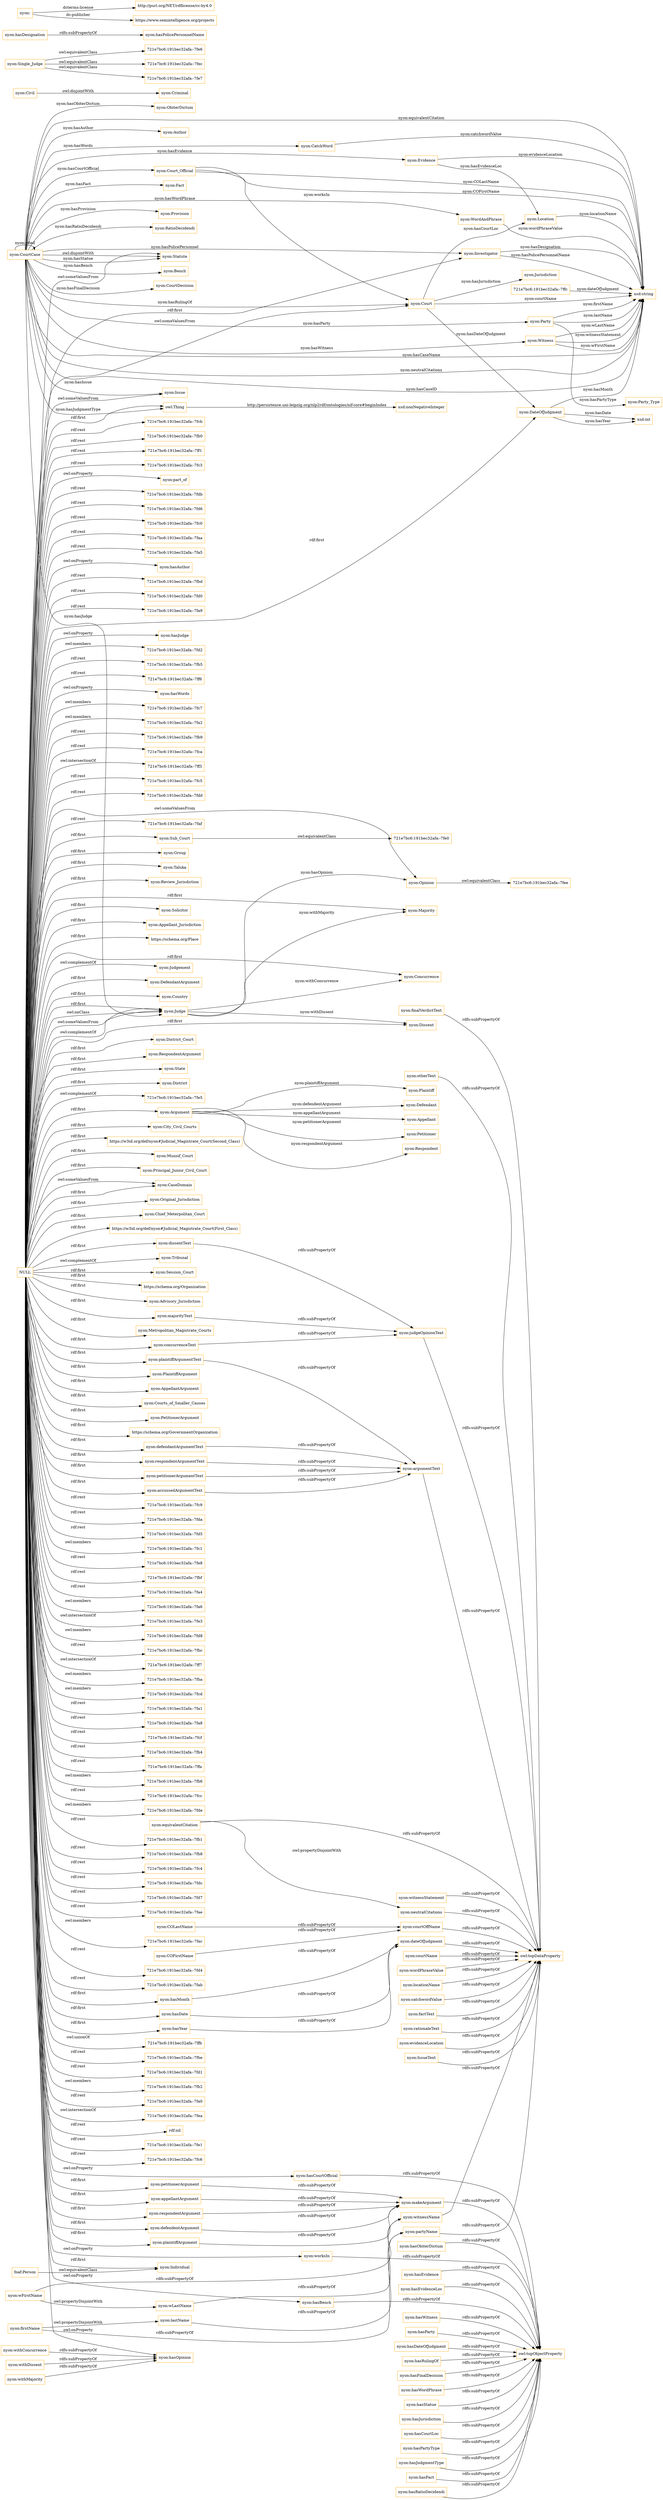 digraph ar2dtool_diagram { 
rankdir=LR;
size="1501"
node [shape = rectangle, color="orange"]; "nyon:Issue" "nyon:Group" "nyon:Taluka" "nyon:Civil" "721e7bc6:191bec32afa:-7ffc" "721e7bc6:191bec32afa:-7fe6" "nyon:Review_Jurisdiction" "nyon:Sub_Court" "nyon:ObiterDictum" "nyon:Solicitor" "nyon:Appellant_Jurisdiction" "nyon:Jurisdiction" "https://schema.org/Place" "nyon:Evidence" "nyon:Opinion" "nyon:Judgement" "nyon:Author" "nyon:CatchWord" "nyon:Plaintiff" "nyon:Court_Official" "nyon:WordAndPhrase" "nyon:DefendantArgument" "nyon:Country" "nyon:DateOfJudgment" "foaf:Person" "nyon:Party_Type" "nyon:Concurrence" "nyon:Fact" "nyon:District_Court" "nyon:RespondentArgument" "nyon:State" "nyon:Party" "nyon:District" "nyon:Provision" "721e7bc6:191bec32afa:-7fee" "721e7bc6:191bec32afa:-7fe5" "nyon:Majority" "nyon:City_Civil_Courts" "nyon:Single_Judge" "https://w3id.org/def/nyon#Judicial_Magistrate_Court(Second_Class)" "nyon:Munsif_Court" "nyon:Principal_Junior_Civil_Court" "nyon:CaseDomain" "nyon:Original_Jurisdiction" "nyon:Chief_Meterpolitan_Court" "https://w3id.org/def/nyon#Judicial_Magistrate_Court(First_Class)" "nyon:RatioDecidendi" "nyon:Defendant" "nyon:Investigator" "nyon:Criminal" "721e7bc6:191bec32afa:-7fec" "nyon:Tribunal" "nyon:Session_Court" "nyon:Individual" "https://schema.org/Organization" "nyon:Appellant" "nyon:Advisory_Jurisdiction" "nyon:Court" "nyon:Statute" "nyon:Witness" "nyon:Bench" "nyon:Metropolitan_Magistrate_Courts" "nyon:Judge" "nyon:CourtCase" "nyon:Petitioner" "nyon:Dissent" "nyon:Argument" "721e7bc6:191bec32afa:-7fe0" "nyon:PlaintiffArgument" "nyon:AppellantArgument" "nyon:Location" "nyon:Courts_of_Smaller_Causes" "nyon:PetitionerArgument" "https://schema.org/GovernmentOrganization" "nyon:CourtDecision" "nyon:Respondent" "721e7bc6:191bec32afa:-7fe7" ; /*classes style*/
	"nyon:witnessName" -> "owl:topDataProperty" [ label = "rdfs:subPropertyOf" ];
	"nyon:witnessStatement" -> "owl:topDataProperty" [ label = "rdfs:subPropertyOf" ];
	"nyon:defendantArgumentText" -> "nyon:argumentText" [ label = "rdfs:subPropertyOf" ];
	"nyon:wLastName" -> "nyon:witnessName" [ label = "rdfs:subPropertyOf" ];
	"nyon:withMajority" -> "nyon:hasOpinion" [ label = "rdfs:subPropertyOf" ];
	"nyon:equivalentCitation" -> "nyon:neutralCitations" [ label = "owl:propertyDisjointWith" ];
	"nyon:equivalentCitation" -> "owl:topDataProperty" [ label = "rdfs:subPropertyOf" ];
	"nyon:CourtCase" -> "nyon:Statute" [ label = "owl:disjointWith" ];
	"nyon:dateOfJudgment" -> "owl:topDataProperty" [ label = "rdfs:subPropertyOf" ];
	"nyon:hasYear" -> "nyon:dateOfJudgment" [ label = "rdfs:subPropertyOf" ];
	"nyon:partyName" -> "owl:topDataProperty" [ label = "rdfs:subPropertyOf" ];
	"nyon:courtOffName" -> "owl:topDataProperty" [ label = "rdfs:subPropertyOf" ];
	"nyon:courtName" -> "owl:topDataProperty" [ label = "rdfs:subPropertyOf" ];
	"nyon:Opinion" -> "721e7bc6:191bec32afa:-7fee" [ label = "owl:equivalentClass" ];
	"nyon:plaintiffArgument" -> "nyon:makeArgument" [ label = "rdfs:subPropertyOf" ];
	"nyon:Sub_Court" -> "721e7bc6:191bec32afa:-7fe0" [ label = "owl:equivalentClass" ];
	"nyon:hasDesignation" -> "nyon:hasPolicePersonnelName" [ label = "rdfs:subPropertyOf" ];
	"nyon:hasWitness" -> "owl:topObjectProperty" [ label = "rdfs:subPropertyOf" ];
	"nyon:Civil" -> "nyon:Criminal" [ label = "owl:disjointWith" ];
	"nyon:wordPhraseValue" -> "owl:topDataProperty" [ label = "rdfs:subPropertyOf" ];
	"nyon:locationName" -> "owl:topDataProperty" [ label = "rdfs:subPropertyOf" ];
	"nyon:hasParty" -> "owl:topObjectProperty" [ label = "rdfs:subPropertyOf" ];
	"nyon:hasDateOfJudgment" -> "owl:topObjectProperty" [ label = "rdfs:subPropertyOf" ];
	"nyon:hasRulingOf" -> "owl:topObjectProperty" [ label = "rdfs:subPropertyOf" ];
	"nyon:catchwordValue" -> "owl:topDataProperty" [ label = "rdfs:subPropertyOf" ];
	"nyon:hasCourtOfficial" -> "owl:topObjectProperty" [ label = "rdfs:subPropertyOf" ];
	"nyon:concurrenceText" -> "nyon:judgeOpinionText" [ label = "rdfs:subPropertyOf" ];
	"nyon:makeArgument" -> "owl:topObjectProperty" [ label = "rdfs:subPropertyOf" ];
	"nyon:hasFinalDecision" -> "owl:topObjectProperty" [ label = "rdfs:subPropertyOf" ];
	"nyon:factText" -> "owl:topDataProperty" [ label = "rdfs:subPropertyOf" ];
	"nyon:lastName" -> "nyon:partyName" [ label = "rdfs:subPropertyOf" ];
	"nyon:respondentArgument" -> "nyon:makeArgument" [ label = "rdfs:subPropertyOf" ];
	"nyon:hasWordPhrase" -> "owl:topObjectProperty" [ label = "rdfs:subPropertyOf" ];
	"NULL" -> "nyon:Tribunal" [ label = "owl:complementOf" ];
	"NULL" -> "nyon:dissentText" [ label = "rdf:first" ];
	"NULL" -> "721e7bc6:191bec32afa:-7fc9" [ label = "rdf:rest" ];
	"NULL" -> "721e7bc6:191bec32afa:-7fda" [ label = "rdf:rest" ];
	"NULL" -> "721e7bc6:191bec32afa:-7fd5" [ label = "rdf:rest" ];
	"NULL" -> "nyon:District" [ label = "rdf:first" ];
	"NULL" -> "nyon:Judge" [ label = "owl:onClass" ];
	"NULL" -> "nyon:hasOpinion" [ label = "owl:onProperty" ];
	"NULL" -> "721e7bc6:191bec32afa:-7fc1" [ label = "owl:members" ];
	"NULL" -> "nyon:Judgement" [ label = "owl:complementOf" ];
	"NULL" -> "nyon:plaintiffArgument" [ label = "rdf:first" ];
	"NULL" -> "721e7bc6:191bec32afa:-7fe8" [ label = "rdf:rest" ];
	"NULL" -> "721e7bc6:191bec32afa:-7fbf" [ label = "rdf:rest" ];
	"NULL" -> "721e7bc6:191bec32afa:-7fa4" [ label = "rdf:rest" ];
	"NULL" -> "721e7bc6:191bec32afa:-7fa6" [ label = "owl:members" ];
	"NULL" -> "721e7bc6:191bec32afa:-7fe3" [ label = "owl:intersectionOf" ];
	"NULL" -> "721e7bc6:191bec32afa:-7fd8" [ label = "owl:members" ];
	"NULL" -> "721e7bc6:191bec32afa:-7fbc" [ label = "rdf:rest" ];
	"NULL" -> "nyon:Chief_Meterpolitan_Court" [ label = "rdf:first" ];
	"NULL" -> "721e7bc6:191bec32afa:-7ff7" [ label = "owl:intersectionOf" ];
	"NULL" -> "721e7bc6:191bec32afa:-7fba" [ label = "owl:members" ];
	"NULL" -> "nyon:defendantArgumentText" [ label = "rdf:first" ];
	"NULL" -> "nyon:hasYear" [ label = "rdf:first" ];
	"NULL" -> "721e7bc6:191bec32afa:-7fcd" [ label = "owl:members" ];
	"NULL" -> "721e7bc6:191bec32afa:-7fa1" [ label = "rdf:rest" ];
	"NULL" -> "nyon:Judge" [ label = "owl:someValuesFrom" ];
	"NULL" -> "721e7bc6:191bec32afa:-7fa8" [ label = "rdf:rest" ];
	"NULL" -> "721e7bc6:191bec32afa:-7fcf" [ label = "rdf:rest" ];
	"NULL" -> "nyon:District_Court" [ label = "rdf:first" ];
	"NULL" -> "721e7bc6:191bec32afa:-7fb4" [ label = "rdf:rest" ];
	"NULL" -> "nyon:Judge" [ label = "owl:complementOf" ];
	"NULL" -> "nyon:PetitionerArgument" [ label = "rdf:first" ];
	"NULL" -> "nyon:plaintiffArgumentText" [ label = "rdf:first" ];
	"NULL" -> "721e7bc6:191bec32afa:-7ffa" [ label = "rdf:rest" ];
	"NULL" -> "721e7bc6:191bec32afa:-7fb6" [ label = "owl:members" ];
	"NULL" -> "nyon:Issue" [ label = "owl:someValuesFrom" ];
	"NULL" -> "nyon:Principal_Junior_Civil_Court" [ label = "rdf:first" ];
	"NULL" -> "721e7bc6:191bec32afa:-7fcc" [ label = "rdf:rest" ];
	"NULL" -> "721e7bc6:191bec32afa:-7fde" [ label = "owl:members" ];
	"NULL" -> "nyon:Taluka" [ label = "rdf:first" ];
	"NULL" -> "nyon:Majority" [ label = "rdf:first" ];
	"NULL" -> "721e7bc6:191bec32afa:-7fb1" [ label = "rdf:rest" ];
	"NULL" -> "nyon:Investigator" [ label = "rdf:first" ];
	"NULL" -> "721e7bc6:191bec32afa:-7fb8" [ label = "rdf:rest" ];
	"NULL" -> "https://w3id.org/def/nyon#Judicial_Magistrate_Court(Second_Class)" [ label = "rdf:first" ];
	"NULL" -> "721e7bc6:191bec32afa:-7fc4" [ label = "rdf:rest" ];
	"NULL" -> "nyon:appellantArgument" [ label = "rdf:first" ];
	"NULL" -> "nyon:majorityText" [ label = "rdf:first" ];
	"NULL" -> "nyon:respondentArgument" [ label = "rdf:first" ];
	"NULL" -> "721e7bc6:191bec32afa:-7fdc" [ label = "rdf:rest" ];
	"NULL" -> "nyon:hasCourtOfficial" [ label = "owl:onProperty" ];
	"NULL" -> "721e7bc6:191bec32afa:-7fd7" [ label = "rdf:rest" ];
	"NULL" -> "721e7bc6:191bec32afa:-7fae" [ label = "rdf:rest" ];
	"NULL" -> "nyon:worksIn" [ label = "owl:onProperty" ];
	"NULL" -> "nyon:Opinion" [ label = "owl:someValuesFrom" ];
	"NULL" -> "721e7bc6:191bec32afa:-7fe5" [ label = "owl:complementOf" ];
	"NULL" -> "nyon:petitionerArgument" [ label = "rdf:first" ];
	"NULL" -> "nyon:PlaintiffArgument" [ label = "rdf:first" ];
	"NULL" -> "nyon:DefendantArgument" [ label = "rdf:first" ];
	"NULL" -> "721e7bc6:191bec32afa:-7fac" [ label = "owl:members" ];
	"NULL" -> "721e7bc6:191bec32afa:-7fd4" [ label = "rdf:rest" ];
	"NULL" -> "721e7bc6:191bec32afa:-7fab" [ label = "rdf:rest" ];
	"NULL" -> "nyon:accussedArgumentText" [ label = "rdf:first" ];
	"NULL" -> "nyon:defendentArgument" [ label = "rdf:first" ];
	"NULL" -> "nyon:Individual" [ label = "rdf:first" ];
	"NULL" -> "721e7bc6:191bec32afa:-7ffb" [ label = "owl:unionOf" ];
	"NULL" -> "721e7bc6:191bec32afa:-7fbe" [ label = "rdf:rest" ];
	"NULL" -> "nyon:CaseDomain" [ label = "rdf:first" ];
	"NULL" -> "721e7bc6:191bec32afa:-7fd1" [ label = "rdf:rest" ];
	"NULL" -> "721e7bc6:191bec32afa:-7fb2" [ label = "owl:members" ];
	"NULL" -> "nyon:Dissent" [ label = "rdf:first" ];
	"NULL" -> "nyon:Munsif_Court" [ label = "rdf:first" ];
	"NULL" -> "nyon:CaseDomain" [ label = "owl:someValuesFrom" ];
	"NULL" -> "721e7bc6:191bec32afa:-7fa0" [ label = "rdf:rest" ];
	"NULL" -> "nyon:Solicitor" [ label = "rdf:first" ];
	"NULL" -> "721e7bc6:191bec32afa:-7fea" [ label = "owl:intersectionOf" ];
	"NULL" -> "rdf:nil" [ label = "rdf:rest" ];
	"NULL" -> "https://schema.org/Organization" [ label = "rdf:first" ];
	"NULL" -> "721e7bc6:191bec32afa:-7fe1" [ label = "rdf:rest" ];
	"NULL" -> "nyon:respondentArgumentText" [ label = "rdf:first" ];
	"NULL" -> "nyon:Appellant_Jurisdiction" [ label = "rdf:first" ];
	"NULL" -> "721e7bc6:191bec32afa:-7fc6" [ label = "rdf:rest" ];
	"NULL" -> "721e7bc6:191bec32afa:-7fcb" [ label = "rdf:rest" ];
	"NULL" -> "nyon:hasDate" [ label = "rdf:first" ];
	"NULL" -> "nyon:petitionerArgumentText" [ label = "rdf:first" ];
	"NULL" -> "721e7bc6:191bec32afa:-7fb0" [ label = "rdf:rest" ];
	"NULL" -> "nyon:Judge" [ label = "rdf:first" ];
	"NULL" -> "nyon:Courts_of_Smaller_Causes" [ label = "rdf:first" ];
	"NULL" -> "721e7bc6:191bec32afa:-7ff1" [ label = "rdf:rest" ];
	"NULL" -> "721e7bc6:191bec32afa:-7fc3" [ label = "rdf:rest" ];
	"NULL" -> "nyon:part_of" [ label = "owl:onProperty" ];
	"NULL" -> "nyon:Argument" [ label = "rdf:first" ];
	"NULL" -> "721e7bc6:191bec32afa:-7fdb" [ label = "rdf:rest" ];
	"NULL" -> "721e7bc6:191bec32afa:-7fd6" [ label = "rdf:rest" ];
	"NULL" -> "721e7bc6:191bec32afa:-7fc0" [ label = "rdf:rest" ];
	"NULL" -> "owl:Thing" [ label = "rdf:first" ];
	"NULL" -> "nyon:Court" [ label = "owl:someValuesFrom" ];
	"NULL" -> "nyon:Sub_Court" [ label = "rdf:first" ];
	"NULL" -> "nyon:Group" [ label = "rdf:first" ];
	"NULL" -> "nyon:DateOfJudgment" [ label = "rdf:first" ];
	"NULL" -> "721e7bc6:191bec32afa:-7faa" [ label = "rdf:rest" ];
	"NULL" -> "721e7bc6:191bec32afa:-7fa5" [ label = "rdf:rest" ];
	"NULL" -> "nyon:hasAuthor" [ label = "owl:onProperty" ];
	"NULL" -> "nyon:Review_Jurisdiction" [ label = "rdf:first" ];
	"NULL" -> "nyon:hasMonth" [ label = "rdf:first" ];
	"NULL" -> "721e7bc6:191bec32afa:-7fbd" [ label = "rdf:rest" ];
	"NULL" -> "721e7bc6:191bec32afa:-7fd0" [ label = "rdf:rest" ];
	"NULL" -> "nyon:Session_Court" [ label = "rdf:first" ];
	"NULL" -> "721e7bc6:191bec32afa:-7fa9" [ label = "rdf:rest" ];
	"NULL" -> "nyon:hasJudge" [ label = "owl:onProperty" ];
	"NULL" -> "nyon:concurrenceText" [ label = "rdf:first" ];
	"NULL" -> "721e7bc6:191bec32afa:-7fd2" [ label = "owl:members" ];
	"NULL" -> "nyon:Advisory_Jurisdiction" [ label = "rdf:first" ];
	"NULL" -> "721e7bc6:191bec32afa:-7fb5" [ label = "rdf:rest" ];
	"NULL" -> "721e7bc6:191bec32afa:-7ff6" [ label = "rdf:rest" ];
	"NULL" -> "https://schema.org/Place" [ label = "rdf:first" ];
	"NULL" -> "nyon:RespondentArgument" [ label = "rdf:first" ];
	"NULL" -> "nyon:hasWords" [ label = "owl:onProperty" ];
	"NULL" -> "nyon:Original_Jurisdiction" [ label = "rdf:first" ];
	"NULL" -> "https://w3id.org/def/nyon#Judicial_Magistrate_Court(First_Class)" [ label = "rdf:first" ];
	"NULL" -> "721e7bc6:191bec32afa:-7fc7" [ label = "owl:members" ];
	"NULL" -> "721e7bc6:191bec32afa:-7fa2" [ label = "owl:members" ];
	"NULL" -> "nyon:Statute" [ label = "owl:someValuesFrom" ];
	"NULL" -> "721e7bc6:191bec32afa:-7fb9" [ label = "rdf:rest" ];
	"NULL" -> "721e7bc6:191bec32afa:-7fca" [ label = "rdf:rest" ];
	"NULL" -> "https://schema.org/GovernmentOrganization" [ label = "rdf:first" ];
	"NULL" -> "721e7bc6:191bec32afa:-7ff3" [ label = "owl:intersectionOf" ];
	"NULL" -> "nyon:Concurrence" [ label = "rdf:first" ];
	"NULL" -> "nyon:AppellantArgument" [ label = "rdf:first" ];
	"NULL" -> "721e7bc6:191bec32afa:-7fc5" [ label = "rdf:rest" ];
	"NULL" -> "nyon:Country" [ label = "rdf:first" ];
	"NULL" -> "nyon:State" [ label = "rdf:first" ];
	"NULL" -> "nyon:Metropolitan_Magistrate_Courts" [ label = "rdf:first" ];
	"NULL" -> "721e7bc6:191bec32afa:-7fdd" [ label = "rdf:rest" ];
	"NULL" -> "nyon:hasBench" [ label = "owl:onProperty" ];
	"NULL" -> "721e7bc6:191bec32afa:-7faf" [ label = "rdf:rest" ];
	"NULL" -> "nyon:City_Civil_Courts" [ label = "rdf:first" ];
	"nyon:judgeOpinionText" -> "owl:topDataProperty" [ label = "rdfs:subPropertyOf" ];
	"nyon:dissentText" -> "nyon:judgeOpinionText" [ label = "rdfs:subPropertyOf" ];
	"nyon:hasStatue" -> "owl:topObjectProperty" [ label = "rdfs:subPropertyOf" ];
	"nyon:hasJurisdiction" -> "owl:topObjectProperty" [ label = "rdfs:subPropertyOf" ];
	"nyon:firstName" -> "nyon:lastName" [ label = "owl:propertyDisjointWith" ];
	"nyon:firstName" -> "nyon:partyName" [ label = "rdfs:subPropertyOf" ];
	"nyon:defendentArgument" -> "nyon:makeArgument" [ label = "rdfs:subPropertyOf" ];
	"nyon:hasBench" -> "owl:topObjectProperty" [ label = "rdfs:subPropertyOf" ];
	"nyon:majorityText" -> "nyon:judgeOpinionText" [ label = "rdfs:subPropertyOf" ];
	"nyon:hasCourtLoc" -> "owl:topObjectProperty" [ label = "rdfs:subPropertyOf" ];
	"nyon:Single_Judge" -> "721e7bc6:191bec32afa:-7fe6" [ label = "owl:equivalentClass" ];
	"nyon:Single_Judge" -> "721e7bc6:191bec32afa:-7fe7" [ label = "owl:equivalentClass" ];
	"nyon:Single_Judge" -> "721e7bc6:191bec32afa:-7fec" [ label = "owl:equivalentClass" ];
	"nyon:rationaleText" -> "owl:topDataProperty" [ label = "rdfs:subPropertyOf" ];
	"nyon:evidenceLocation" -> "owl:topDataProperty" [ label = "rdfs:subPropertyOf" ];
	"nyon:wFirstName" -> "nyon:wLastName" [ label = "owl:propertyDisjointWith" ];
	"nyon:wFirstName" -> "nyon:witnessName" [ label = "rdfs:subPropertyOf" ];
	"nyon:hasPartyType" -> "owl:topObjectProperty" [ label = "rdfs:subPropertyOf" ];
	"nyon:hasDate" -> "nyon:dateOfJudgment" [ label = "rdfs:subPropertyOf" ];
	"nyon:petitionerArgument" -> "nyon:makeArgument" [ label = "rdfs:subPropertyOf" ];
	"nyon:argumentText" -> "owl:topDataProperty" [ label = "rdfs:subPropertyOf" ];
	"nyon:IssueText" -> "owl:topDataProperty" [ label = "rdfs:subPropertyOf" ];
	"nyon:" -> "http://purl.org/NET/rdflicense/cc-by4.0" [ label = "dcterms:license" ];
	"nyon:" -> "https://www.semintelligence.org/projects" [ label = "dc:publisher" ];
	"nyon:withConcurrence" -> "nyon:hasOpinion" [ label = "rdfs:subPropertyOf" ];
	"nyon:finalVerdictText" -> "owl:topDataProperty" [ label = "rdfs:subPropertyOf" ];
	"nyon:accussedArgumentText" -> "nyon:argumentText" [ label = "rdfs:subPropertyOf" ];
	"nyon:hasJudgmentType" -> "owl:topObjectProperty" [ label = "rdfs:subPropertyOf" ];
	"foaf:Person" -> "nyon:Individual" [ label = "owl:equivalentClass" ];
	"nyon:appellantArgument" -> "nyon:makeArgument" [ label = "rdfs:subPropertyOf" ];
	"nyon:hasFact" -> "owl:topObjectProperty" [ label = "rdfs:subPropertyOf" ];
	"nyon:plaintiffArgumentText" -> "nyon:argumentText" [ label = "rdfs:subPropertyOf" ];
	"nyon:petitionerArgumentText" -> "nyon:argumentText" [ label = "rdfs:subPropertyOf" ];
	"nyon:neutralCitations" -> "owl:topDataProperty" [ label = "rdfs:subPropertyOf" ];
	"nyon:hasRatioDecidendi" -> "owl:topObjectProperty" [ label = "rdfs:subPropertyOf" ];
	"nyon:withDissent" -> "nyon:hasOpinion" [ label = "rdfs:subPropertyOf" ];
	"nyon:hasObiterDictum" -> "owl:topObjectProperty" [ label = "rdfs:subPropertyOf" ];
	"nyon:worksIn" -> "owl:topObjectProperty" [ label = "rdfs:subPropertyOf" ];
	"nyon:hasMonth" -> "nyon:dateOfJudgment" [ label = "rdfs:subPropertyOf" ];
	"nyon:COFirstName" -> "nyon:courtOffName" [ label = "rdfs:subPropertyOf" ];
	"nyon:hasEvidence" -> "owl:topObjectProperty" [ label = "rdfs:subPropertyOf" ];
	"nyon:hasEvidenceLoc" -> "owl:topObjectProperty" [ label = "rdfs:subPropertyOf" ];
	"nyon:COLastName" -> "nyon:courtOffName" [ label = "rdfs:subPropertyOf" ];
	"nyon:respondentArgumentText" -> "nyon:argumentText" [ label = "rdfs:subPropertyOf" ];
	"nyon:otherText" -> "owl:topDataProperty" [ label = "rdfs:subPropertyOf" ];
	"nyon:Party" -> "xsd:string" [ label = "nyon:firstName" ];
	"nyon:Witness" -> "xsd:string" [ label = "nyon:witnessStatement" ];
	"nyon:CourtCase" -> "nyon:CourtCase" [ label = "nyon:cited" ];
	"nyon:CourtCase" -> "xsd:string" [ label = "nyon:hasCaseName" ];
	"nyon:DateOfJudgment" -> "xsd:int" [ label = "nyon:hasDate" ];
	"nyon:Court_Official" -> "nyon:Court" [ label = "nyon:worksIn" ];
	"nyon:CourtCase" -> "nyon:Bench" [ label = "nyon:hasBench" ];
	"nyon:Court_Official" -> "xsd:string" [ label = "nyon:COFirstName" ];
	"nyon:Judge" -> "nyon:Majority" [ label = "nyon:withMajority" ];
	"nyon:DateOfJudgment" -> "xsd:int" [ label = "nyon:hasYear" ];
	"nyon:CourtCase" -> "nyon:Statute" [ label = "nyon:hasStatue" ];
	"nyon:Argument" -> "nyon:Appellant" [ label = "nyon:appellantArgument" ];
	"nyon:CourtCase" -> "nyon:CourtDecision" [ label = "nyon:hasFinalDecision" ];
	"nyon:Party" -> "nyon:Party_Type" [ label = "nyon:hasPartyType" ];
	"nyon:CourtCase" -> "nyon:Party" [ label = "nyon:hasParty" ];
	"nyon:CourtCase" -> "nyon:Court_Official" [ label = "nyon:hasCourtOfficial" ];
	"nyon:CourtCase" -> "xsd:string" [ label = "nyon:neutralCitations" ];
	"nyon:Argument" -> "nyon:Respondent" [ label = "nyon:respondentArgument" ];
	"nyon:Judge" -> "nyon:Opinion" [ label = "nyon:hasOpinion" ];
	"nyon:Argument" -> "nyon:Petitioner" [ label = "nyon:petitionerArgument" ];
	"nyon:Court" -> "xsd:string" [ label = "nyon:courtName" ];
	"721e7bc6:191bec32afa:-7ffc" -> "xsd:string" [ label = "nyon:dateOfJudgment" ];
	"nyon:Court" -> "nyon:Jurisdiction" [ label = "nyon:hasJurisdiction" ];
	"nyon:Witness" -> "xsd:string" [ label = "nyon:wFirstName" ];
	"nyon:CourtCase" -> "nyon:Witness" [ label = "nyon:hasWitness" ];
	"nyon:CourtCase" -> "nyon:Provision" [ label = "nyon:hasProvision" ];
	"nyon:CatchWord" -> "xsd:string" [ label = "nyon:catchwordValue" ];
	"nyon:CourtCase" -> "nyon:Issue" [ label = "nyon:hasIssue" ];
	"nyon:Argument" -> "nyon:Defendant" [ label = "nyon:defendentArgument" ];
	"nyon:Witness" -> "xsd:string" [ label = "nyon:wLastName" ];
	"nyon:Court_Official" -> "xsd:string" [ label = "nyon:COLastName" ];
	"nyon:CourtCase" -> "nyon:CatchWord" [ label = "nyon:hasWords" ];
	"nyon:Judge" -> "nyon:Dissent" [ label = "nyon:withDissent" ];
	"nyon:Judge" -> "nyon:Concurrence" [ label = "nyon:withConcurrence" ];
	"nyon:CourtCase" -> "nyon:Investigator" [ label = "nyon:hasPolicePersonnel" ];
	"nyon:Evidence" -> "xsd:string" [ label = "nyon:evidenceLocation" ];
	"nyon:CourtCase" -> "nyon:Fact" [ label = "nyon:hasFact" ];
	"nyon:Party" -> "xsd:string" [ label = "nyon:lastName" ];
	"nyon:CourtCase" -> "owl:Thing" [ label = "nyon:hasJudgmentType" ];
	"nyon:Argument" -> "nyon:Plaintiff" [ label = "nyon:plaintiffArgument" ];
	"nyon:Court" -> "nyon:DateOfJudgment" [ label = "nyon:hasDateOfJudgment" ];
	"nyon:CourtCase" -> "nyon:ObiterDictum" [ label = "nyon:hasObiterDictum" ];
	"nyon:CourtCase" -> "xsd:string" [ label = "nyon:hasCaseID" ];
	"nyon:Location" -> "xsd:string" [ label = "nyon:locationName" ];
	"nyon:CourtCase" -> "nyon:Author" [ label = "nyon:hasAuthor" ];
	"nyon:CourtCase" -> "nyon:WordAndPhrase" [ label = "nyon:hasWordPhrase" ];
	"nyon:DateOfJudgment" -> "xsd:string" [ label = "nyon:hasMonth" ];
	"nyon:Investigator" -> "xsd:string" [ label = "nyon:hasDesignation" ];
	"nyon:CourtCase" -> "nyon:RatioDecidendi" [ label = "nyon:hasRatioDecidendi" ];
	"nyon:CourtCase" -> "nyon:Judge" [ label = "nyon:hasJudge" ];
	"nyon:Court" -> "nyon:Location" [ label = "nyon:hasCourtLoc" ];
	"nyon:CourtCase" -> "nyon:Evidence" [ label = "nyon:hasEvidence" ];
	"nyon:Evidence" -> "nyon:Location" [ label = "nyon:hasEvidenceLoc" ];
	"nyon:WordAndPhrase" -> "xsd:string" [ label = "nyon:wordPhraseValue" ];
	"owl:Thing" -> "xsd:nonNegativeInteger" [ label = "http://persistence.uni-leipzig.org/nlp2rdf/ontologies/nif-core#beginIndex" ];
	"nyon:CourtCase" -> "nyon:Court" [ label = "nyon:hasRulingOf" ];
	"nyon:CourtCase" -> "xsd:string" [ label = "nyon:equivalentCitation" ];
	"nyon:Investigator" -> "xsd:string" [ label = "nyon:hasPolicePersonnelName" ];

}
